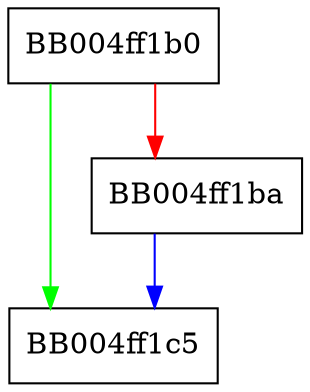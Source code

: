 digraph ossl_quic_demux_set_mtu {
  node [shape="box"];
  graph [splines=ortho];
  BB004ff1b0 -> BB004ff1c5 [color="green"];
  BB004ff1b0 -> BB004ff1ba [color="red"];
  BB004ff1ba -> BB004ff1c5 [color="blue"];
}